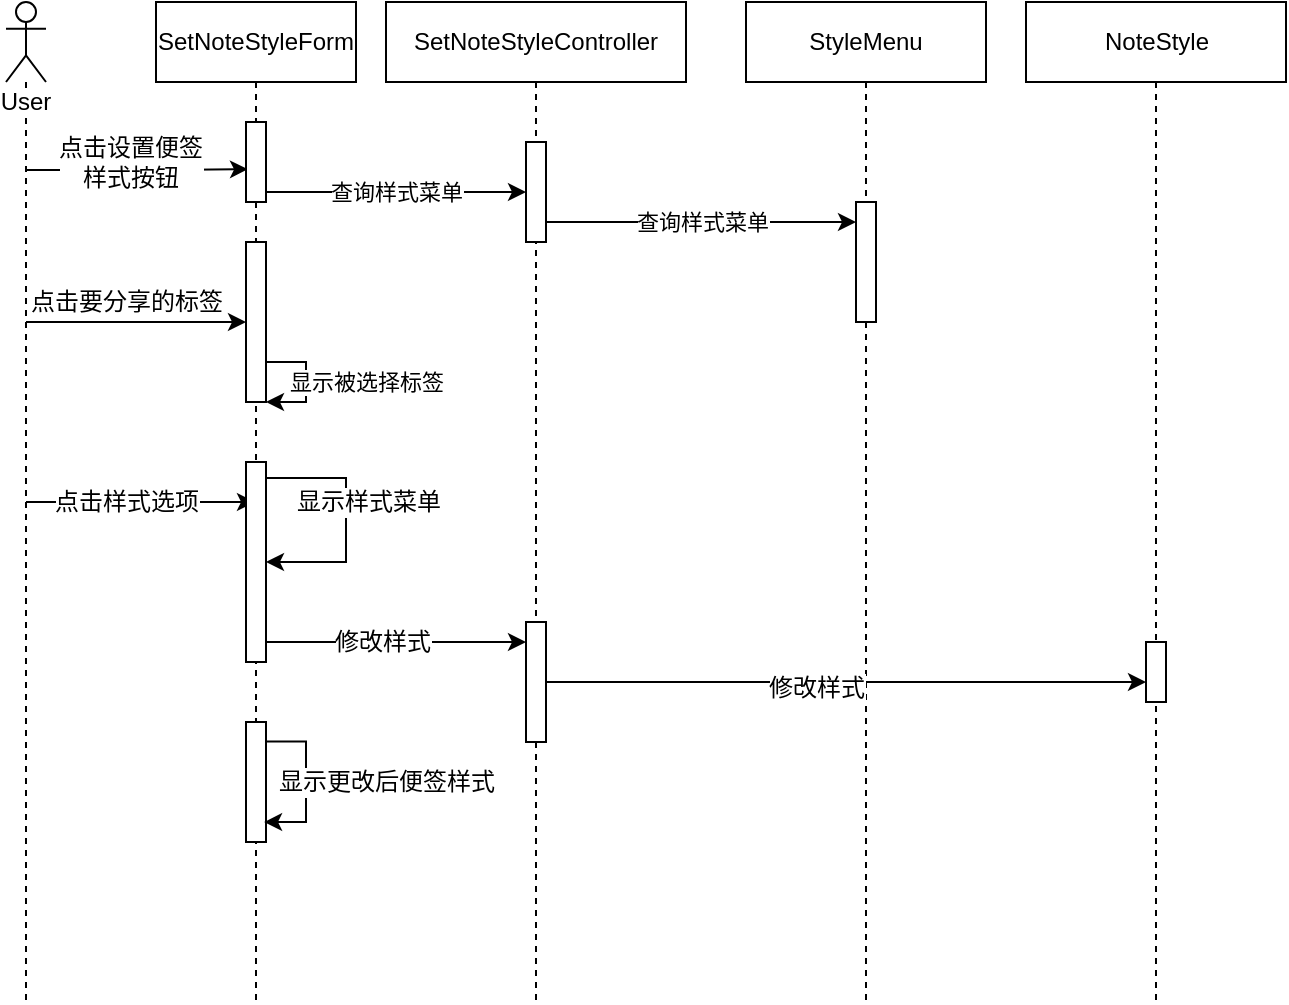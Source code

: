 <mxfile version="12.2.4" pages="1"><diagram id="QME6eghIlE3_OsyezExK" name="第 1 页"><mxGraphModel dx="805" dy="560" grid="1" gridSize="10" guides="1" tooltips="1" connect="1" arrows="1" fold="1" page="1" pageScale="1" pageWidth="827" pageHeight="1169" math="0" shadow="0"><root><mxCell id="0"/><mxCell id="1" parent="0"/><mxCell id="25" value="" style="edgeStyle=orthogonalEdgeStyle;rounded=0;orthogonalLoop=1;jettySize=auto;html=1;entryX=0.1;entryY=0.59;entryDx=0;entryDy=0;entryPerimeter=0;" parent="1" source="37" target="39" edge="1"><mxGeometry relative="1" as="geometry"><Array as="points"><mxPoint x="130" y="144"/><mxPoint x="130" y="144"/></Array></mxGeometry></mxCell><mxCell id="26" value="点击设置便签&lt;br&gt;样式按钮" style="text;html=1;resizable=0;points=[];align=center;verticalAlign=middle;labelBackgroundColor=#ffffff;" parent="25" vertex="1" connectable="0"><mxGeometry x="-0.239" y="1" relative="1" as="geometry"><mxPoint x="9.5" y="-3" as="offset"/></mxGeometry></mxCell><mxCell id="27" value="" style="edgeStyle=orthogonalEdgeStyle;rounded=0;orthogonalLoop=1;jettySize=auto;html=1;" parent="1" source="37" target="40" edge="1"><mxGeometry relative="1" as="geometry"><Array as="points"><mxPoint x="90" y="220"/><mxPoint x="90" y="220"/></Array></mxGeometry></mxCell><mxCell id="28" value="点击要分享的标签" style="text;html=1;resizable=0;points=[];align=center;verticalAlign=middle;labelBackgroundColor=#ffffff;" parent="27" vertex="1" connectable="0"><mxGeometry x="-0.388" relative="1" as="geometry"><mxPoint x="16.5" y="-10" as="offset"/></mxGeometry></mxCell><mxCell id="78" value="" style="edgeStyle=orthogonalEdgeStyle;rounded=0;orthogonalLoop=1;jettySize=auto;html=1;" parent="1" source="37" target="38" edge="1"><mxGeometry relative="1" as="geometry"/></mxCell><mxCell id="79" value="点击样式选项" style="text;html=1;resizable=0;points=[];align=center;verticalAlign=middle;labelBackgroundColor=#ffffff;" parent="78" vertex="1" connectable="0"><mxGeometry x="0.335" relative="1" as="geometry"><mxPoint x="-26.5" as="offset"/></mxGeometry></mxCell><mxCell id="37" value="User" style="shape=umlLifeline;participant=umlActor;perimeter=lifelinePerimeter;whiteSpace=wrap;html=1;container=1;collapsible=0;recursiveResize=0;verticalAlign=top;spacingTop=36;labelBackgroundColor=#ffffff;outlineConnect=0;size=40;" parent="1" vertex="1"><mxGeometry x="50" y="60" width="20" height="500" as="geometry"/></mxCell><mxCell id="38" value="SetNoteStyleForm" style="shape=umlLifeline;perimeter=lifelinePerimeter;whiteSpace=wrap;html=1;container=1;collapsible=0;recursiveResize=0;outlineConnect=0;" parent="1" vertex="1"><mxGeometry x="125" y="60" width="100" height="500" as="geometry"/></mxCell><mxCell id="39" value="" style="html=1;points=[];perimeter=orthogonalPerimeter;" parent="38" vertex="1"><mxGeometry x="45" y="60" width="10" height="40" as="geometry"/></mxCell><mxCell id="40" value="" style="html=1;points=[];perimeter=orthogonalPerimeter;" parent="38" vertex="1"><mxGeometry x="45" y="120" width="10" height="80" as="geometry"/></mxCell><mxCell id="41" value="显示被选择标签" style="edgeStyle=orthogonalEdgeStyle;rounded=0;orthogonalLoop=1;jettySize=auto;html=1;" parent="38" source="40" target="40" edge="1"><mxGeometry x="0.335" y="-32" relative="1" as="geometry"><mxPoint x="30" y="22" as="offset"/><Array as="points"><mxPoint x="75" y="180"/><mxPoint x="75" y="200"/></Array></mxGeometry></mxCell><mxCell id="42" value="" style="html=1;points=[];perimeter=orthogonalPerimeter;" parent="38" vertex="1"><mxGeometry x="45" y="360" width="10" height="60" as="geometry"/></mxCell><mxCell id="43" value="" style="html=1;points=[];perimeter=orthogonalPerimeter;" parent="38" vertex="1"><mxGeometry x="45" y="230" width="10" height="100" as="geometry"/></mxCell><mxCell id="76" value="" style="edgeStyle=orthogonalEdgeStyle;rounded=0;orthogonalLoop=1;jettySize=auto;html=1;exitX=1.047;exitY=0.08;exitDx=0;exitDy=0;exitPerimeter=0;" parent="38" source="43" target="43" edge="1"><mxGeometry relative="1" as="geometry"><Array as="points"><mxPoint x="95" y="280"/></Array></mxGeometry></mxCell><mxCell id="77" value="显示样式菜单" style="text;html=1;resizable=0;points=[];align=center;verticalAlign=middle;labelBackgroundColor=#ffffff;" parent="76" vertex="1" connectable="0"><mxGeometry x="-0.368" y="-15" relative="1" as="geometry"><mxPoint x="11.5" y="-3" as="offset"/></mxGeometry></mxCell><mxCell id="80" value="" style="edgeStyle=orthogonalEdgeStyle;rounded=0;orthogonalLoop=1;jettySize=auto;html=1;exitX=1.032;exitY=0.162;exitDx=0;exitDy=0;exitPerimeter=0;entryX=0.904;entryY=0.834;entryDx=0;entryDy=0;entryPerimeter=0;" parent="38" source="42" target="42" edge="1"><mxGeometry relative="1" as="geometry"><Array as="points"><mxPoint x="75" y="370"/><mxPoint x="75" y="410"/></Array></mxGeometry></mxCell><mxCell id="81" value="显示更改后便签样式" style="text;html=1;resizable=0;points=[];align=center;verticalAlign=middle;labelBackgroundColor=#ffffff;" parent="80" vertex="1" connectable="0"><mxGeometry x="0.077" relative="1" as="geometry"><mxPoint x="40" y="-4" as="offset"/></mxGeometry></mxCell><mxCell id="51" value="SetNoteStyleController" style="shape=umlLifeline;perimeter=lifelinePerimeter;whiteSpace=wrap;html=1;container=1;collapsible=0;recursiveResize=0;outlineConnect=0;" parent="1" vertex="1"><mxGeometry x="240" y="60" width="150" height="500" as="geometry"/></mxCell><mxCell id="52" value="" style="html=1;points=[];perimeter=orthogonalPerimeter;" parent="51" vertex="1"><mxGeometry x="70" y="70" width="10" height="50" as="geometry"/></mxCell><mxCell id="53" value="" style="html=1;points=[];perimeter=orthogonalPerimeter;" parent="51" vertex="1"><mxGeometry x="70" y="310" width="10" height="60" as="geometry"/></mxCell><mxCell id="55" value="StyleMenu" style="shape=umlLifeline;perimeter=lifelinePerimeter;whiteSpace=wrap;html=1;container=1;collapsible=0;recursiveResize=0;outlineConnect=0;" parent="1" vertex="1"><mxGeometry x="420" y="60" width="120" height="500" as="geometry"/></mxCell><mxCell id="56" value="" style="html=1;points=[];perimeter=orthogonalPerimeter;" parent="55" vertex="1"><mxGeometry x="55" y="100" width="10" height="60" as="geometry"/></mxCell><mxCell id="57" value="NoteStyle" style="html=1;points=[];perimeter=orthogonalPerimeter;shape=umlLifeline;participant=label;fontFamily=Helvetica;fontSize=12;fontColor=#000000;align=center;strokeColor=#000000;fillColor=#ffffff;recursiveResize=0;container=1;collapsible=0;" parent="1" vertex="1"><mxGeometry x="560" y="60" width="130" height="500" as="geometry"/></mxCell><mxCell id="58" value="" style="html=1;points=[];perimeter=orthogonalPerimeter;" parent="57" vertex="1"><mxGeometry x="60" y="320" width="10" height="30" as="geometry"/></mxCell><mxCell id="61" value="查询样式菜单" style="edgeStyle=orthogonalEdgeStyle;rounded=0;orthogonalLoop=1;jettySize=auto;html=1;" parent="1" source="39" target="52" edge="1"><mxGeometry relative="1" as="geometry"><Array as="points"><mxPoint x="240" y="155"/><mxPoint x="240" y="155"/></Array></mxGeometry></mxCell><mxCell id="64" value="" style="edgeStyle=orthogonalEdgeStyle;rounded=0;orthogonalLoop=1;jettySize=auto;html=1;" parent="1" source="43" target="53" edge="1"><mxGeometry relative="1" as="geometry"><Array as="points"><mxPoint x="280" y="380"/><mxPoint x="280" y="380"/></Array></mxGeometry></mxCell><mxCell id="65" value="修改样式" style="text;html=1;resizable=0;points=[];align=center;verticalAlign=middle;labelBackgroundColor=#ffffff;" parent="64" vertex="1" connectable="0"><mxGeometry x="-0.014" y="6" relative="1" as="geometry"><mxPoint x="-6" y="6" as="offset"/></mxGeometry></mxCell><mxCell id="66" value="" style="edgeStyle=orthogonalEdgeStyle;rounded=0;orthogonalLoop=1;jettySize=auto;html=1;" parent="1" source="53" target="58" edge="1"><mxGeometry relative="1" as="geometry"><Array as="points"><mxPoint x="470" y="400"/><mxPoint x="470" y="400"/></Array></mxGeometry></mxCell><mxCell id="67" value="修改样式" style="text;html=1;resizable=0;points=[];align=center;verticalAlign=middle;labelBackgroundColor=#ffffff;" parent="66" vertex="1" connectable="0"><mxGeometry x="0.016" y="-18" relative="1" as="geometry"><mxPoint x="-18" y="-15" as="offset"/></mxGeometry></mxCell><mxCell id="74" value="查询样式菜单" style="edgeStyle=orthogonalEdgeStyle;rounded=0;orthogonalLoop=1;jettySize=auto;html=1;" parent="1" source="52" target="56" edge="1"><mxGeometry relative="1" as="geometry"><mxPoint x="400" y="175" as="targetPoint"/><Array as="points"><mxPoint x="460" y="170"/><mxPoint x="460" y="170"/></Array></mxGeometry></mxCell></root></mxGraphModel></diagram></mxfile>